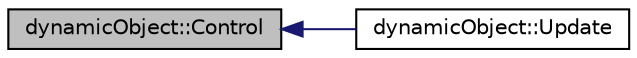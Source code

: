 digraph "dynamicObject::Control"
{
  bgcolor="transparent";
  edge [fontname="Helvetica",fontsize="10",labelfontname="Helvetica",labelfontsize="10"];
  node [fontname="Helvetica",fontsize="10",shape=record];
  rankdir="LR";
  Node1 [label="dynamicObject::Control",height=0.2,width=0.4,color="black", fillcolor="grey75", style="filled", fontcolor="black"];
  Node1 -> Node2 [dir="back",color="midnightblue",fontsize="10",style="solid",fontname="Helvetica"];
  Node2 [label="dynamicObject::Update",height=0.2,width=0.4,color="black",URL="$classdynamicObject.html#a489e068d22bc3ad6217c86fdef158746",tooltip="dynamicObj update "];
}
